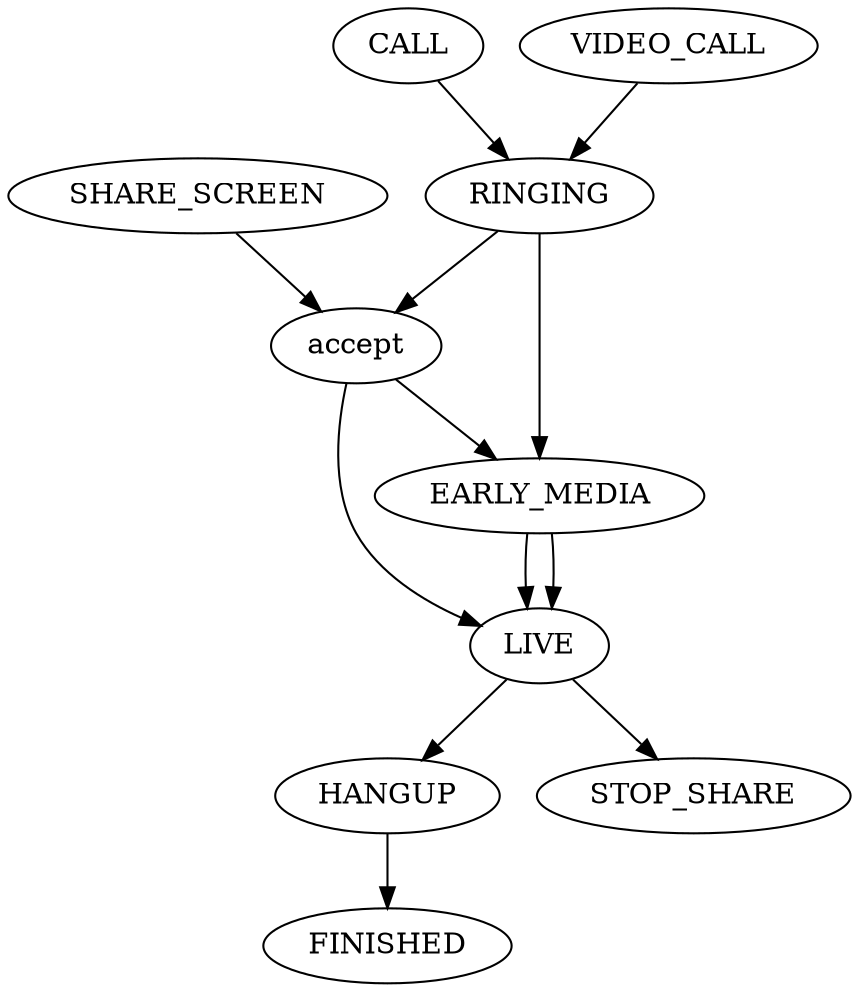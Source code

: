 digraph G {
	CALL -> RINGING -> <accept> -> EARLY_MEDIA -> LIVE;
	VIDEO_CALL -> RINGING -> EARLY_MEDIA -> LIVE;
	LIVE -> HANGUP -> FINISHED;

	SHARE_SCREEN -> <accept> -> LIVE -> STOP_SHARE;
}
